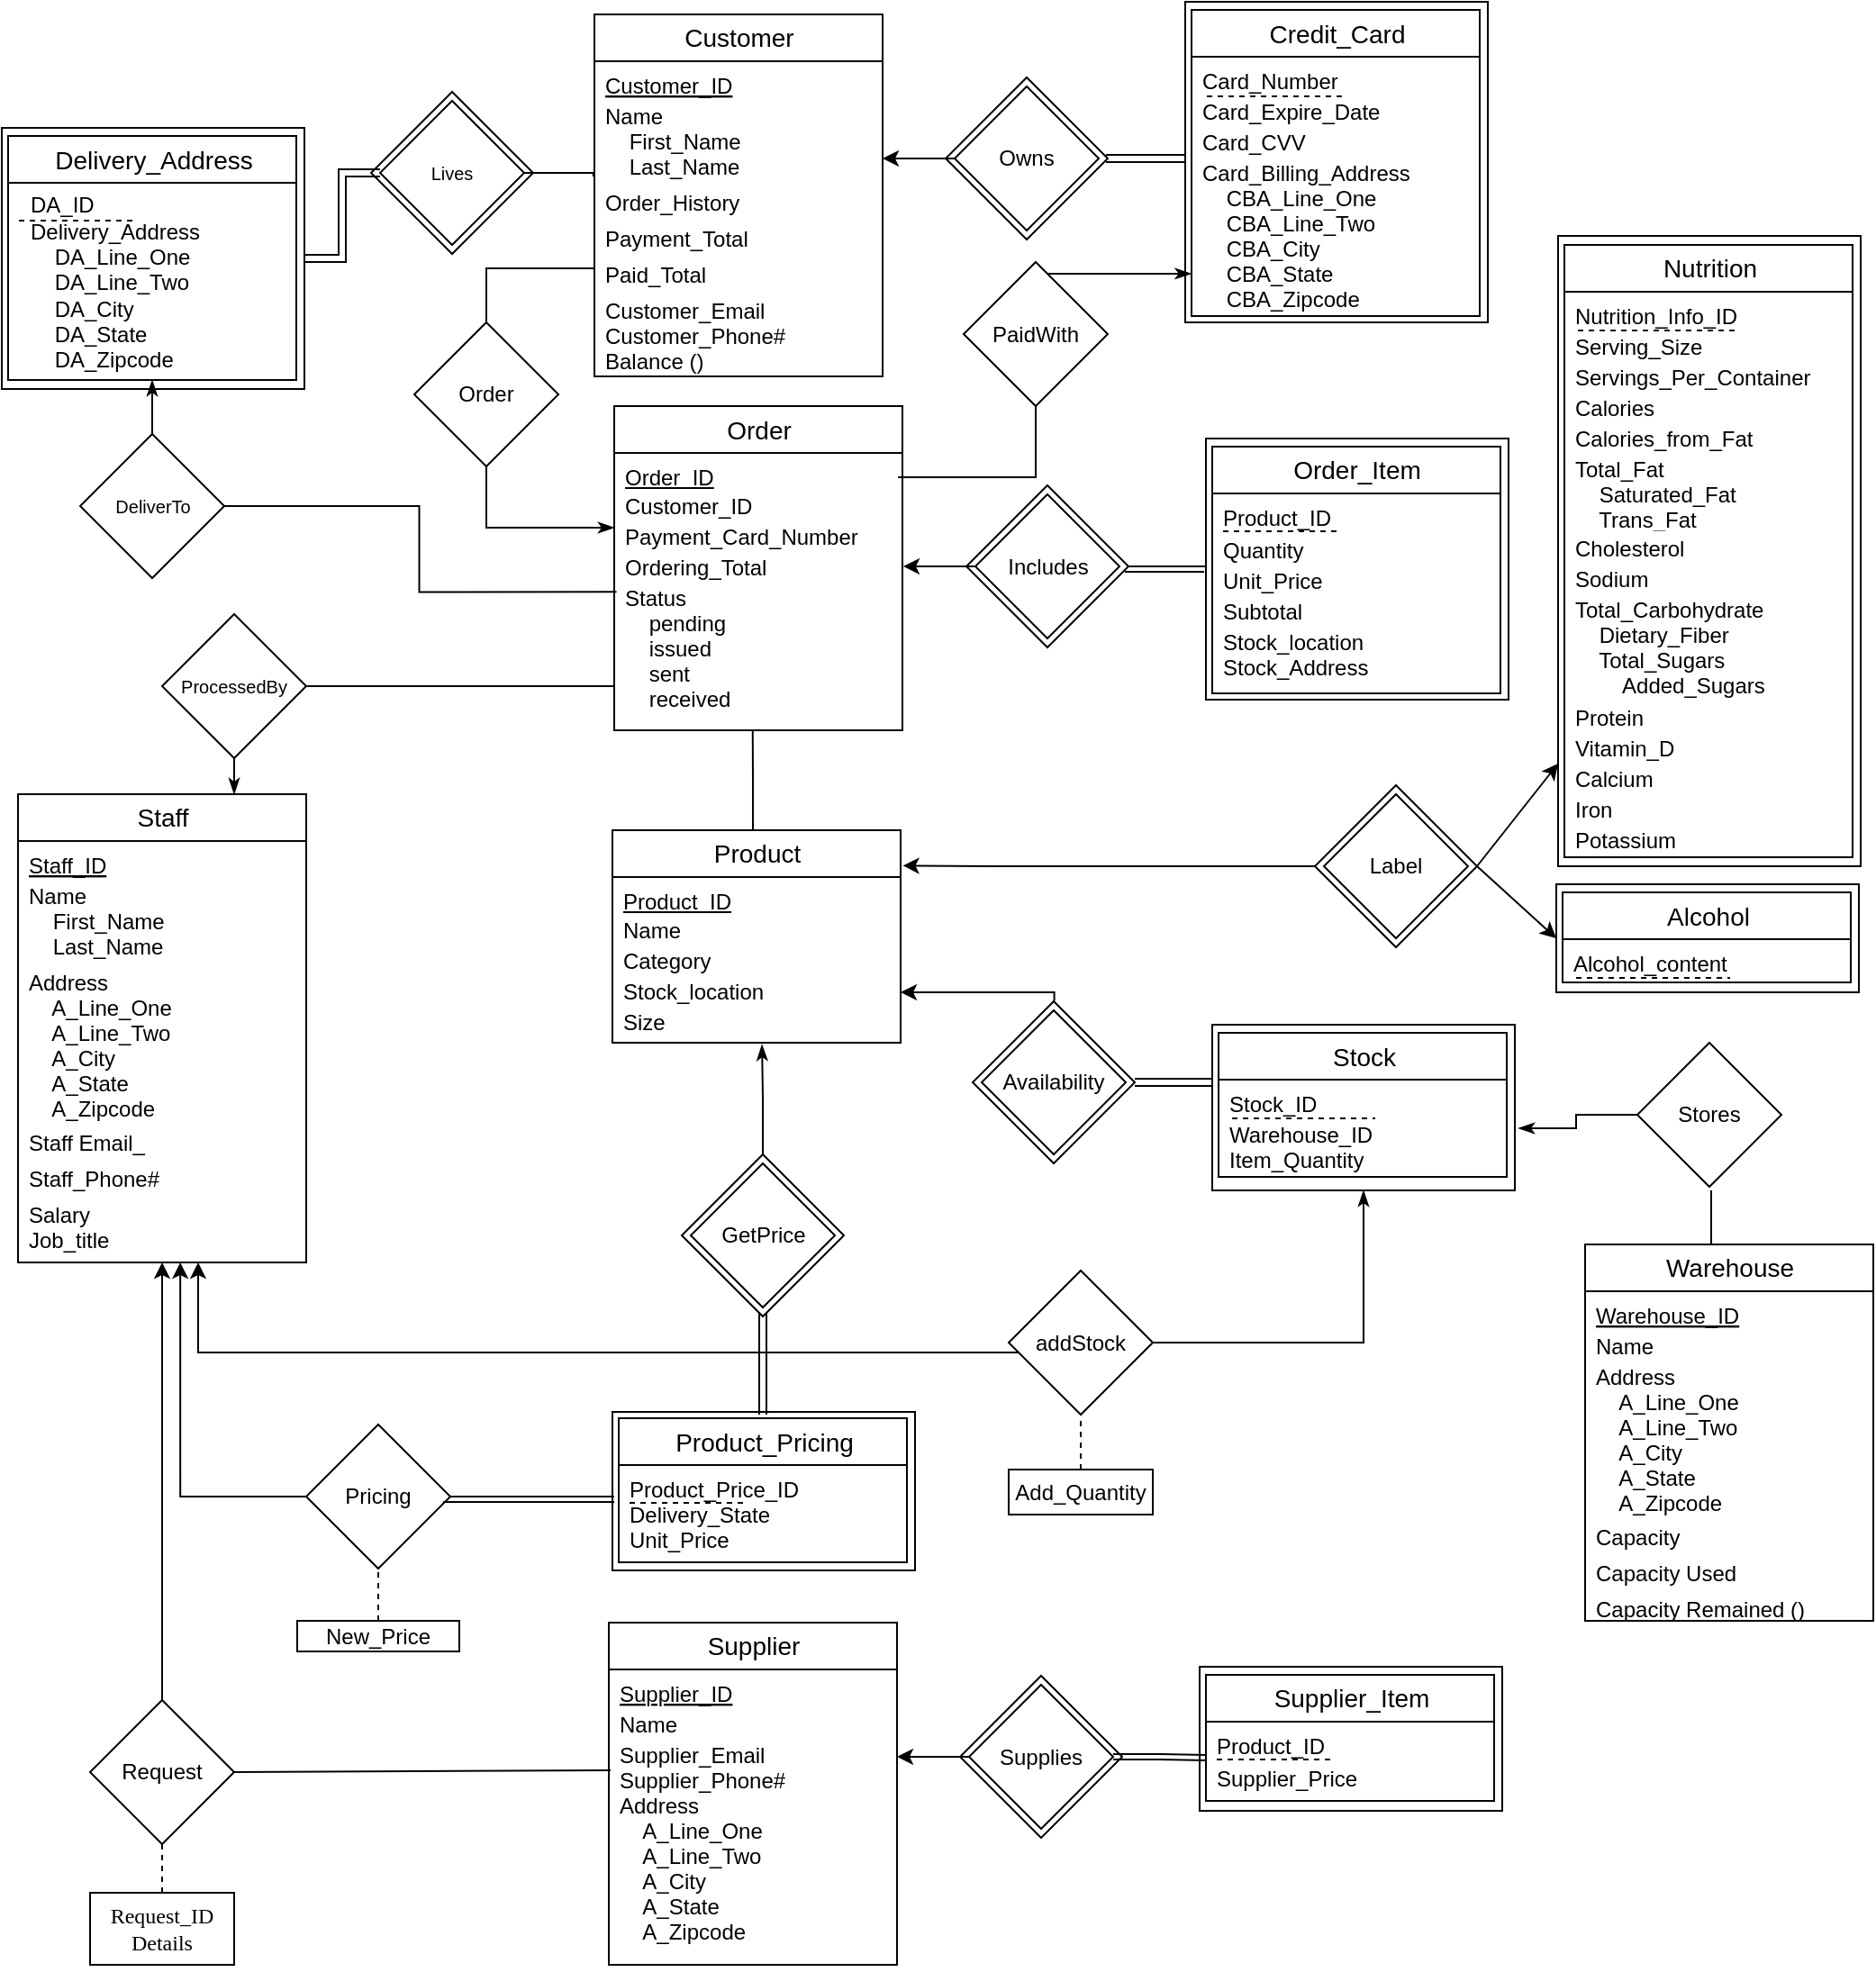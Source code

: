 <mxfile version="13.0.3" type="device"><diagram id="dsKVr5tf_cZGVUpMoiFe" name="Page-1"><mxGraphModel dx="805" dy="488" grid="1" gridSize="10" guides="1" tooltips="1" connect="1" arrows="1" fold="1" page="1" pageScale="1" pageWidth="827" pageHeight="1169" math="0" shadow="0"><root><mxCell id="8yMp3e6kBateNFP0PvqR-0"/><mxCell id="8yMp3e6kBateNFP0PvqR-1" parent="8yMp3e6kBateNFP0PvqR-0"/><mxCell id="jI37pvxPPCBf6wWJPP41-31" value="" style="rhombus;whiteSpace=wrap;html=1;" vertex="1" parent="8yMp3e6kBateNFP0PvqR-1"><mxGeometry x="236" y="60" width="90" height="90" as="geometry"/></mxCell><mxCell id="jaxtRB-_NZrLmcpz9Zk0-24" value="" style="whiteSpace=wrap;html=1;rounded=0;shadow=0;comic=0;strokeWidth=1;fontFamily=Verdana;align=left;" parent="8yMp3e6kBateNFP0PvqR-1" vertex="1"><mxGeometry x="894" y="500" width="168" height="60" as="geometry"/></mxCell><mxCell id="jaxtRB-_NZrLmcpz9Zk0-13" value="" style="whiteSpace=wrap;html=1;rounded=0;shadow=0;comic=0;strokeWidth=1;fontFamily=Verdana;align=left;" parent="8yMp3e6kBateNFP0PvqR-1" vertex="1"><mxGeometry x="895" y="140" width="168" height="350" as="geometry"/></mxCell><mxCell id="WRQ4lNMP2vpnJhaoZGz1-46" value="" style="rhombus;whiteSpace=wrap;html=1;" parent="8yMp3e6kBateNFP0PvqR-1" vertex="1"><mxGeometry x="566.5" y="278.5" width="90" height="90" as="geometry"/></mxCell><mxCell id="WRQ4lNMP2vpnJhaoZGz1-16" value="" style="whiteSpace=wrap;html=1;rounded=0;shadow=0;comic=0;strokeWidth=1;fontFamily=Verdana;align=left;" parent="8yMp3e6kBateNFP0PvqR-1" vertex="1"><mxGeometry x="688" y="10" width="168" height="178" as="geometry"/></mxCell><mxCell id="J3QDzepKnIw4Qtp_B2LZ-5" value="" style="rhombus;whiteSpace=wrap;html=1;" parent="8yMp3e6kBateNFP0PvqR-1" vertex="1"><mxGeometry x="555" y="52" width="90" height="90" as="geometry"/></mxCell><mxCell id="J3QDzepKnIw4Qtp_B2LZ-2" value="" style="edgeStyle=orthogonalEdgeStyle;rounded=0;orthogonalLoop=1;jettySize=auto;html=1;endArrow=none;endFill=0;entryX=1;entryY=0.5;entryDx=0;entryDy=0;shape=link;" parent="8yMp3e6kBateNFP0PvqR-1" edge="1"><mxGeometry relative="1" as="geometry"><mxPoint x="688" y="97" as="sourcePoint"/><mxPoint x="644" y="97" as="targetPoint"/></mxGeometry></mxCell><mxCell id="J3QDzepKnIw4Qtp_B2LZ-4" value="" style="edgeStyle=orthogonalEdgeStyle;rounded=0;orthogonalLoop=1;jettySize=auto;html=1;endArrow=classic;endFill=1;" parent="8yMp3e6kBateNFP0PvqR-1" source="J3QDzepKnIw4Qtp_B2LZ-3" edge="1"><mxGeometry relative="1" as="geometry"><mxPoint x="520" y="97" as="targetPoint"/><Array as="points"><mxPoint x="530" y="97"/><mxPoint x="530" y="97"/></Array></mxGeometry></mxCell><mxCell id="J3QDzepKnIw4Qtp_B2LZ-3" value="Owns" style="rhombus;whiteSpace=wrap;html=1;" parent="8yMp3e6kBateNFP0PvqR-1" vertex="1"><mxGeometry x="560" y="57" width="80" height="80" as="geometry"/></mxCell><mxCell id="WRQ4lNMP2vpnJhaoZGz1-18" value="Order" style="swimlane;fontStyle=0;childLayout=stackLayout;horizontal=1;startSize=26;horizontalStack=0;resizeParent=1;resizeParentMax=0;resizeLast=0;collapsible=1;marginBottom=0;align=center;fontSize=14;rounded=0;shadow=0;comic=0;strokeWidth=1;html=1;" parent="8yMp3e6kBateNFP0PvqR-1" vertex="1"><mxGeometry x="371" y="234.5" width="160" height="180" as="geometry"><mxRectangle x="380" y="20" width="110" height="26" as="alternateBounds"/></mxGeometry></mxCell><mxCell id="WRQ4lNMP2vpnJhaoZGz1-19" value="Order_ID" style="text;strokeColor=none;fillColor=none;spacingLeft=4;spacingRight=4;overflow=hidden;rotatable=0;points=[[0,0.5],[1,0.5]];portConstraint=eastwest;fontSize=12;fontStyle=4" parent="WRQ4lNMP2vpnJhaoZGz1-18" vertex="1"><mxGeometry y="26" width="160" height="16" as="geometry"/></mxCell><mxCell id="WRQ4lNMP2vpnJhaoZGz1-21" value="Customer_ID" style="text;strokeColor=none;fillColor=none;spacingLeft=4;spacingRight=4;overflow=hidden;rotatable=0;points=[[0,0.5],[1,0.5]];portConstraint=eastwest;fontSize=12;" parent="WRQ4lNMP2vpnJhaoZGz1-18" vertex="1"><mxGeometry y="42" width="160" height="17" as="geometry"/></mxCell><mxCell id="WRQ4lNMP2vpnJhaoZGz1-22" value="Payment_Card_Number" style="text;strokeColor=none;fillColor=none;spacingLeft=4;spacingRight=4;overflow=hidden;rotatable=0;points=[[0,0.5],[1,0.5]];portConstraint=eastwest;fontSize=12;" parent="WRQ4lNMP2vpnJhaoZGz1-18" vertex="1"><mxGeometry y="59" width="160" height="17" as="geometry"/></mxCell><mxCell id="WRQ4lNMP2vpnJhaoZGz1-23" value="Ordering_Total" style="text;strokeColor=none;fillColor=none;spacingLeft=4;spacingRight=4;overflow=hidden;rotatable=0;points=[[0,0.5],[1,0.5]];portConstraint=eastwest;fontSize=12;" parent="WRQ4lNMP2vpnJhaoZGz1-18" vertex="1"><mxGeometry y="76" width="160" height="17" as="geometry"/></mxCell><mxCell id="WRQ4lNMP2vpnJhaoZGz1-35" value="Status&#10;    pending&#10;    issued&#10;    sent&#10;    received" style="text;strokeColor=none;fillColor=none;spacingLeft=4;spacingRight=4;overflow=hidden;rotatable=0;points=[[0,0.5],[1,0.5]];portConstraint=eastwest;fontSize=12;" parent="WRQ4lNMP2vpnJhaoZGz1-18" vertex="1"><mxGeometry y="93" width="160" height="87" as="geometry"/></mxCell><mxCell id="WRQ4lNMP2vpnJhaoZGz1-36" value="" style="whiteSpace=wrap;html=1;rounded=0;shadow=0;comic=0;strokeWidth=1;fontFamily=Verdana;align=left;" parent="8yMp3e6kBateNFP0PvqR-1" vertex="1"><mxGeometry x="699.5" y="252.5" width="168" height="145" as="geometry"/></mxCell><mxCell id="WRQ4lNMP2vpnJhaoZGz1-37" value="" style="edgeStyle=orthogonalEdgeStyle;rounded=0;orthogonalLoop=1;jettySize=auto;html=1;endArrow=none;endFill=0;entryX=1;entryY=0.5;entryDx=0;entryDy=0;" parent="8yMp3e6kBateNFP0PvqR-1" edge="1"><mxGeometry relative="1" as="geometry"><mxPoint x="699.5" y="323.5" as="sourcePoint"/><mxPoint x="655.5" y="323.5" as="targetPoint"/></mxGeometry></mxCell><mxCell id="WRQ4lNMP2vpnJhaoZGz1-44" value="" style="edgeStyle=orthogonalEdgeStyle;rounded=0;orthogonalLoop=1;jettySize=auto;html=1;endArrow=classic;endFill=1;" parent="8yMp3e6kBateNFP0PvqR-1" source="WRQ4lNMP2vpnJhaoZGz1-45" edge="1"><mxGeometry relative="1" as="geometry"><mxPoint x="531.5" y="323.5" as="targetPoint"/><Array as="points"><mxPoint x="541.5" y="323.5"/><mxPoint x="541.5" y="323.5"/></Array></mxGeometry></mxCell><mxCell id="WRQ4lNMP2vpnJhaoZGz1-45" value="Includes" style="rhombus;whiteSpace=wrap;html=1;" parent="8yMp3e6kBateNFP0PvqR-1" vertex="1"><mxGeometry x="571.5" y="283.5" width="80" height="80" as="geometry"/></mxCell><mxCell id="WRQ4lNMP2vpnJhaoZGz1-38" value="Order_Item" style="swimlane;fontStyle=0;childLayout=stackLayout;horizontal=1;startSize=26;horizontalStack=0;resizeParent=1;resizeParentMax=0;resizeLast=0;collapsible=1;marginBottom=0;align=center;fontSize=14;rounded=0;shadow=0;comic=0;strokeWidth=1;html=1;" parent="8yMp3e6kBateNFP0PvqR-1" vertex="1"><mxGeometry x="703" y="257" width="160" height="137" as="geometry"><mxRectangle x="380" y="20" width="110" height="26" as="alternateBounds"/></mxGeometry></mxCell><mxCell id="WRQ4lNMP2vpnJhaoZGz1-39" value="Product_ID" style="text;strokeColor=none;fillColor=none;spacingLeft=4;spacingRight=4;overflow=hidden;rotatable=0;points=[[0,0.5],[1,0.5]];portConstraint=eastwest;fontSize=12;" parent="WRQ4lNMP2vpnJhaoZGz1-38" vertex="1"><mxGeometry y="26" width="160" height="18" as="geometry"/></mxCell><mxCell id="WRQ4lNMP2vpnJhaoZGz1-40" value="" style="endArrow=none;dashed=1;html=1;" parent="WRQ4lNMP2vpnJhaoZGz1-38" edge="1"><mxGeometry width="50" height="50" relative="1" as="geometry"><mxPoint x="6" y="47" as="sourcePoint"/><mxPoint x="71" y="47" as="targetPoint"/></mxGeometry></mxCell><mxCell id="WRQ4lNMP2vpnJhaoZGz1-41" value="Quantity" style="text;strokeColor=none;fillColor=none;spacingLeft=4;spacingRight=4;overflow=hidden;rotatable=0;points=[[0,0.5],[1,0.5]];portConstraint=eastwest;fontSize=12;" parent="WRQ4lNMP2vpnJhaoZGz1-38" vertex="1"><mxGeometry y="44" width="160" height="17" as="geometry"/></mxCell><mxCell id="WRQ4lNMP2vpnJhaoZGz1-42" value="Unit_Price" style="text;strokeColor=none;fillColor=none;spacingLeft=4;spacingRight=4;overflow=hidden;rotatable=0;points=[[0,0.5],[1,0.5]];portConstraint=eastwest;fontSize=12;" parent="WRQ4lNMP2vpnJhaoZGz1-38" vertex="1"><mxGeometry y="61" width="160" height="17" as="geometry"/></mxCell><mxCell id="WRQ4lNMP2vpnJhaoZGz1-47" value="Subtotal" style="text;strokeColor=none;fillColor=none;spacingLeft=4;spacingRight=4;overflow=hidden;rotatable=0;points=[[0,0.5],[1,0.5]];portConstraint=eastwest;fontSize=12;" parent="WRQ4lNMP2vpnJhaoZGz1-38" vertex="1"><mxGeometry y="78" width="160" height="17" as="geometry"/></mxCell><mxCell id="WRQ4lNMP2vpnJhaoZGz1-43" value="Stock_location&#10;Stock_Address" style="text;strokeColor=none;fillColor=none;spacingLeft=4;spacingRight=4;overflow=hidden;rotatable=0;points=[[0,0.5],[1,0.5]];portConstraint=eastwest;fontSize=12;" parent="WRQ4lNMP2vpnJhaoZGz1-38" vertex="1"><mxGeometry y="95" width="160" height="42" as="geometry"/></mxCell><mxCell id="WRQ4lNMP2vpnJhaoZGz1-49" value="Product" style="swimlane;fontStyle=0;childLayout=stackLayout;horizontal=1;startSize=26;horizontalStack=0;resizeParent=1;resizeParentMax=0;resizeLast=0;collapsible=1;marginBottom=0;align=center;fontSize=14;rounded=0;shadow=0;comic=0;strokeWidth=1;html=1;" parent="8yMp3e6kBateNFP0PvqR-1" vertex="1"><mxGeometry x="370" y="470" width="160" height="118" as="geometry"><mxRectangle x="380" y="20" width="110" height="26" as="alternateBounds"/></mxGeometry></mxCell><mxCell id="WRQ4lNMP2vpnJhaoZGz1-50" value="Product_ID" style="text;strokeColor=none;fillColor=none;spacingLeft=4;spacingRight=4;overflow=hidden;rotatable=0;points=[[0,0.5],[1,0.5]];portConstraint=eastwest;fontSize=12;fontStyle=4" parent="WRQ4lNMP2vpnJhaoZGz1-49" vertex="1"><mxGeometry y="26" width="160" height="16" as="geometry"/></mxCell><mxCell id="WRQ4lNMP2vpnJhaoZGz1-51" value="Name" style="text;strokeColor=none;fillColor=none;spacingLeft=4;spacingRight=4;overflow=hidden;rotatable=0;points=[[0,0.5],[1,0.5]];portConstraint=eastwest;fontSize=12;" parent="WRQ4lNMP2vpnJhaoZGz1-49" vertex="1"><mxGeometry y="42" width="160" height="17" as="geometry"/></mxCell><mxCell id="WRQ4lNMP2vpnJhaoZGz1-52" value="Category" style="text;strokeColor=none;fillColor=none;spacingLeft=4;spacingRight=4;overflow=hidden;rotatable=0;points=[[0,0.5],[1,0.5]];portConstraint=eastwest;fontSize=12;" parent="WRQ4lNMP2vpnJhaoZGz1-49" vertex="1"><mxGeometry y="59" width="160" height="17" as="geometry"/></mxCell><mxCell id="WRQ4lNMP2vpnJhaoZGz1-53" value="Stock_location" style="text;strokeColor=none;fillColor=none;spacingLeft=4;spacingRight=4;overflow=hidden;rotatable=0;points=[[0,0.5],[1,0.5]];portConstraint=eastwest;fontSize=12;" parent="WRQ4lNMP2vpnJhaoZGz1-49" vertex="1"><mxGeometry y="76" width="160" height="17" as="geometry"/></mxCell><mxCell id="WRQ4lNMP2vpnJhaoZGz1-67" value="Size" style="text;strokeColor=none;fillColor=none;spacingLeft=4;spacingRight=4;overflow=hidden;rotatable=0;points=[[0,0.5],[1,0.5]];portConstraint=eastwest;fontSize=12;" parent="WRQ4lNMP2vpnJhaoZGz1-49" vertex="1"><mxGeometry y="93" width="160" height="25" as="geometry"/></mxCell><mxCell id="Sxl-88vAfYyirIWx0f7X-21" style="edgeStyle=orthogonalEdgeStyle;rounded=0;orthogonalLoop=1;jettySize=auto;html=1;exitX=1;exitY=0.5;exitDx=0;exitDy=0;entryX=-0.016;entryY=0.088;entryDx=0;entryDy=0;entryPerimeter=0;endArrow=none;endFill=0;shape=link;" parent="8yMp3e6kBateNFP0PvqR-1" source="WRQ4lNMP2vpnJhaoZGz1-55" target="WRQ4lNMP2vpnJhaoZGz1-61" edge="1"><mxGeometry relative="1" as="geometry"/></mxCell><mxCell id="WRQ4lNMP2vpnJhaoZGz1-55" value="" style="rhombus;whiteSpace=wrap;html=1;" parent="8yMp3e6kBateNFP0PvqR-1" vertex="1"><mxGeometry x="570" y="565" width="90" height="90" as="geometry"/></mxCell><mxCell id="WRQ4lNMP2vpnJhaoZGz1-56" value="" style="whiteSpace=wrap;html=1;rounded=0;shadow=0;comic=0;strokeWidth=1;fontFamily=Verdana;align=left;" parent="8yMp3e6kBateNFP0PvqR-1" vertex="1"><mxGeometry x="703" y="578" width="168" height="92" as="geometry"/></mxCell><mxCell id="WRQ4lNMP2vpnJhaoZGz1-58" value="" style="edgeStyle=orthogonalEdgeStyle;rounded=0;orthogonalLoop=1;jettySize=auto;html=1;endArrow=classic;endFill=1;exitX=0.504;exitY=-0.065;exitDx=0;exitDy=0;exitPerimeter=0;" parent="8yMp3e6kBateNFP0PvqR-1" source="WRQ4lNMP2vpnJhaoZGz1-59" edge="1"><mxGeometry relative="1" as="geometry"><mxPoint x="530" y="560" as="targetPoint"/><Array as="points"><mxPoint x="615" y="560"/></Array><mxPoint x="615" y="560" as="sourcePoint"/></mxGeometry></mxCell><mxCell id="WRQ4lNMP2vpnJhaoZGz1-59" value="Availability" style="rhombus;whiteSpace=wrap;html=1;" parent="8yMp3e6kBateNFP0PvqR-1" vertex="1"><mxGeometry x="575" y="570" width="80" height="80" as="geometry"/></mxCell><mxCell id="SBInSRfp2buzQ4nA8DWr-10" style="edgeStyle=orthogonalEdgeStyle;rounded=0;orthogonalLoop=1;jettySize=auto;html=1;exitX=0;exitY=0.5;exitDx=0;exitDy=0;entryX=1.012;entryY=0.625;entryDx=0;entryDy=0;entryPerimeter=0;endArrow=classicThin;endFill=1;" parent="8yMp3e6kBateNFP0PvqR-1" source="WRQ4lNMP2vpnJhaoZGz1-78" target="WRQ4lNMP2vpnJhaoZGz1-56" edge="1"><mxGeometry relative="1" as="geometry"/></mxCell><mxCell id="WRQ4lNMP2vpnJhaoZGz1-78" value="Stores" style="rhombus;whiteSpace=wrap;html=1;" parent="8yMp3e6kBateNFP0PvqR-1" vertex="1"><mxGeometry x="939" y="588" width="80" height="80" as="geometry"/></mxCell><mxCell id="jaxtRB-_NZrLmcpz9Zk0-25" value="Alcohol" style="swimlane;fontStyle=0;childLayout=stackLayout;horizontal=1;startSize=26;horizontalStack=0;resizeParent=1;resizeParentMax=0;resizeLast=0;collapsible=1;marginBottom=0;align=center;fontSize=14;rounded=0;shadow=0;comic=0;strokeWidth=1;html=1;" parent="8yMp3e6kBateNFP0PvqR-1" vertex="1"><mxGeometry x="897.5" y="504.5" width="160" height="50" as="geometry"><mxRectangle x="380" y="20" width="110" height="26" as="alternateBounds"/></mxGeometry></mxCell><mxCell id="jaxtRB-_NZrLmcpz9Zk0-26" value="Alcohol_content" style="text;strokeColor=none;fillColor=none;spacingLeft=4;spacingRight=4;overflow=hidden;rotatable=0;points=[[0,0.5],[1,0.5]];portConstraint=eastwest;fontSize=12;" parent="jaxtRB-_NZrLmcpz9Zk0-25" vertex="1"><mxGeometry y="26" width="160" height="24" as="geometry"/></mxCell><mxCell id="jaxtRB-_NZrLmcpz9Zk0-27" value="" style="endArrow=none;dashed=1;html=1;" parent="jaxtRB-_NZrLmcpz9Zk0-25" edge="1"><mxGeometry width="50" height="50" relative="1" as="geometry"><mxPoint x="7.5" y="47.5" as="sourcePoint"/><mxPoint x="93" y="47.5" as="targetPoint"/></mxGeometry></mxCell><mxCell id="WRQ4lNMP2vpnJhaoZGz1-0" value="Credit_Card" style="swimlane;fontStyle=0;childLayout=stackLayout;horizontal=1;startSize=26;horizontalStack=0;resizeParent=1;resizeParentMax=0;resizeLast=0;collapsible=1;marginBottom=0;align=center;fontSize=14;rounded=0;shadow=0;comic=0;strokeWidth=1;html=1;" parent="8yMp3e6kBateNFP0PvqR-1" vertex="1"><mxGeometry x="691.5" y="14.5" width="160" height="170" as="geometry"><mxRectangle x="380" y="20" width="110" height="26" as="alternateBounds"/></mxGeometry></mxCell><mxCell id="WRQ4lNMP2vpnJhaoZGz1-1" value="Card_Number" style="text;strokeColor=none;fillColor=none;spacingLeft=4;spacingRight=4;overflow=hidden;rotatable=0;points=[[0,0.5],[1,0.5]];portConstraint=eastwest;fontSize=12;" parent="WRQ4lNMP2vpnJhaoZGz1-0" vertex="1"><mxGeometry y="26" width="160" height="17" as="geometry"/></mxCell><mxCell id="J3QDzepKnIw4Qtp_B2LZ-0" value="" style="endArrow=none;dashed=1;html=1;" parent="WRQ4lNMP2vpnJhaoZGz1-0" edge="1"><mxGeometry width="50" height="50" relative="1" as="geometry"><mxPoint x="8.5" y="48" as="sourcePoint"/><mxPoint x="83.5" y="48" as="targetPoint"/></mxGeometry></mxCell><mxCell id="WRQ4lNMP2vpnJhaoZGz1-2" value="Card_Expire_Date" style="text;strokeColor=none;fillColor=none;spacingLeft=4;spacingRight=4;overflow=hidden;rotatable=0;points=[[0,0.5],[1,0.5]];portConstraint=eastwest;fontSize=12;" parent="WRQ4lNMP2vpnJhaoZGz1-0" vertex="1"><mxGeometry y="43" width="160" height="17" as="geometry"/></mxCell><mxCell id="WRQ4lNMP2vpnJhaoZGz1-15" value="Card_CVV" style="text;strokeColor=none;fillColor=none;spacingLeft=4;spacingRight=4;overflow=hidden;rotatable=0;points=[[0,0.5],[1,0.5]];portConstraint=eastwest;fontSize=12;" parent="WRQ4lNMP2vpnJhaoZGz1-0" vertex="1"><mxGeometry y="60" width="160" height="17" as="geometry"/></mxCell><mxCell id="WRQ4lNMP2vpnJhaoZGz1-3" value="Card_Billing_Address&#10;    CBA_Line_One&#10;    CBA_Line_Two&#10;    CBA_City&#10;    CBA_State&#10;    CBA_Zipcode" style="text;strokeColor=none;fillColor=none;spacingLeft=4;spacingRight=4;overflow=hidden;rotatable=0;points=[[0,0.5],[1,0.5]];portConstraint=eastwest;fontSize=12;" parent="WRQ4lNMP2vpnJhaoZGz1-0" vertex="1"><mxGeometry y="77" width="160" height="93" as="geometry"/></mxCell><mxCell id="J3QDzepKnIw4Qtp_B2LZ-12" value="Customer" style="swimlane;fontStyle=0;childLayout=stackLayout;horizontal=1;startSize=26;horizontalStack=0;resizeParent=1;resizeParentMax=0;resizeLast=0;collapsible=1;marginBottom=0;align=center;fontSize=14;rounded=0;shadow=0;comic=0;strokeWidth=1;html=1;" parent="8yMp3e6kBateNFP0PvqR-1" vertex="1"><mxGeometry x="360" y="17" width="160" height="201" as="geometry"/></mxCell><mxCell id="J3QDzepKnIw4Qtp_B2LZ-13" value="Customer_ID" style="text;strokeColor=none;fillColor=none;spacingLeft=4;spacingRight=4;overflow=hidden;rotatable=0;points=[[0,0.5],[1,0.5]];portConstraint=eastwest;fontSize=12;fontStyle=4" parent="J3QDzepKnIw4Qtp_B2LZ-12" vertex="1"><mxGeometry y="26" width="160" height="17" as="geometry"/></mxCell><mxCell id="J3QDzepKnIw4Qtp_B2LZ-14" value="Name&#10;    First_Name&#10;    Last_Name&#10;" style="text;strokeColor=none;fillColor=none;spacingLeft=4;spacingRight=4;overflow=hidden;rotatable=0;points=[[0,0.5],[1,0.5]];portConstraint=eastwest;fontSize=12;" parent="J3QDzepKnIw4Qtp_B2LZ-12" vertex="1"><mxGeometry y="43" width="160" height="48" as="geometry"/></mxCell><mxCell id="WRQ4lNMP2vpnJhaoZGz1-24" value="Order_History" style="text;strokeColor=none;fillColor=none;spacingLeft=4;spacingRight=4;overflow=hidden;rotatable=0;points=[[0,0.5],[1,0.5]];portConstraint=eastwest;fontSize=12;" parent="J3QDzepKnIw4Qtp_B2LZ-12" vertex="1"><mxGeometry y="91" width="160" height="20" as="geometry"/></mxCell><mxCell id="WRQ4lNMP2vpnJhaoZGz1-31" value="Payment_Total" style="text;strokeColor=none;fillColor=none;spacingLeft=4;spacingRight=4;overflow=hidden;rotatable=0;points=[[0,0.5],[1,0.5]];portConstraint=eastwest;fontSize=12;" parent="J3QDzepKnIw4Qtp_B2LZ-12" vertex="1"><mxGeometry y="111" width="160" height="20" as="geometry"/></mxCell><mxCell id="WRQ4lNMP2vpnJhaoZGz1-32" value="Paid_Total" style="text;strokeColor=none;fillColor=none;spacingLeft=4;spacingRight=4;overflow=hidden;rotatable=0;points=[[0,0.5],[1,0.5]];portConstraint=eastwest;fontSize=12;" parent="J3QDzepKnIw4Qtp_B2LZ-12" vertex="1"><mxGeometry y="131" width="160" height="20" as="geometry"/></mxCell><mxCell id="WRQ4lNMP2vpnJhaoZGz1-33" value="Customer_Email&#10;Customer_Phone#&#10;Balance ()" style="text;strokeColor=none;fillColor=none;spacingLeft=4;spacingRight=4;overflow=hidden;rotatable=0;points=[[0,0.5],[1,0.5]];portConstraint=eastwest;fontSize=12;" parent="J3QDzepKnIw4Qtp_B2LZ-12" vertex="1"><mxGeometry y="151" width="160" height="50" as="geometry"/></mxCell><mxCell id="WRQ4lNMP2vpnJhaoZGz1-86" value="" style="rhombus;whiteSpace=wrap;html=1;" parent="8yMp3e6kBateNFP0PvqR-1" vertex="1"><mxGeometry x="563" y="939.5" width="90" height="90" as="geometry"/></mxCell><mxCell id="WRQ4lNMP2vpnJhaoZGz1-87" value="" style="whiteSpace=wrap;html=1;rounded=0;shadow=0;comic=0;strokeWidth=1;fontFamily=Verdana;align=left;" parent="8yMp3e6kBateNFP0PvqR-1" vertex="1"><mxGeometry x="696" y="934.5" width="168" height="80" as="geometry"/></mxCell><mxCell id="WRQ4lNMP2vpnJhaoZGz1-89" value="" style="edgeStyle=orthogonalEdgeStyle;rounded=0;orthogonalLoop=1;jettySize=auto;html=1;endArrow=classic;endFill=1;" parent="8yMp3e6kBateNFP0PvqR-1" source="WRQ4lNMP2vpnJhaoZGz1-90" edge="1"><mxGeometry relative="1" as="geometry"><mxPoint x="528" y="984.5" as="targetPoint"/><Array as="points"><mxPoint x="538" y="984.5"/><mxPoint x="538" y="984.5"/></Array></mxGeometry></mxCell><mxCell id="Sxl-88vAfYyirIWx0f7X-22" style="edgeStyle=orthogonalEdgeStyle;shape=link;rounded=0;orthogonalLoop=1;jettySize=auto;html=1;exitX=1;exitY=0.5;exitDx=0;exitDy=0;entryX=0.003;entryY=0.077;entryDx=0;entryDy=0;entryPerimeter=0;endArrow=none;endFill=0;width=-3;" parent="8yMp3e6kBateNFP0PvqR-1" source="WRQ4lNMP2vpnJhaoZGz1-90" target="WRQ4lNMP2vpnJhaoZGz1-95" edge="1"><mxGeometry relative="1" as="geometry"/></mxCell><mxCell id="WRQ4lNMP2vpnJhaoZGz1-90" value="Supplies" style="rhombus;whiteSpace=wrap;html=1;" parent="8yMp3e6kBateNFP0PvqR-1" vertex="1"><mxGeometry x="568" y="944.5" width="80" height="80" as="geometry"/></mxCell><mxCell id="WRQ4lNMP2vpnJhaoZGz1-91" value="Supplier_Item" style="swimlane;fontStyle=0;childLayout=stackLayout;horizontal=1;startSize=26;horizontalStack=0;resizeParent=1;resizeParentMax=0;resizeLast=0;collapsible=1;marginBottom=0;align=center;fontSize=14;rounded=0;shadow=0;comic=0;strokeWidth=1;html=1;" parent="8yMp3e6kBateNFP0PvqR-1" vertex="1"><mxGeometry x="699.5" y="939" width="160" height="70" as="geometry"><mxRectangle x="380" y="20" width="110" height="26" as="alternateBounds"/></mxGeometry></mxCell><mxCell id="WRQ4lNMP2vpnJhaoZGz1-92" value="Product_ID" style="text;strokeColor=none;fillColor=none;spacingLeft=4;spacingRight=4;overflow=hidden;rotatable=0;points=[[0,0.5],[1,0.5]];portConstraint=eastwest;fontSize=12;" parent="WRQ4lNMP2vpnJhaoZGz1-91" vertex="1"><mxGeometry y="26" width="160" height="18" as="geometry"/></mxCell><mxCell id="WRQ4lNMP2vpnJhaoZGz1-93" value="" style="endArrow=none;dashed=1;html=1;" parent="WRQ4lNMP2vpnJhaoZGz1-91" edge="1"><mxGeometry width="50" height="50" relative="1" as="geometry"><mxPoint x="6" y="47" as="sourcePoint"/><mxPoint x="71" y="47" as="targetPoint"/></mxGeometry></mxCell><mxCell id="WRQ4lNMP2vpnJhaoZGz1-95" value="Supplier_Price" style="text;strokeColor=none;fillColor=none;spacingLeft=4;spacingRight=4;overflow=hidden;rotatable=0;points=[[0,0.5],[1,0.5]];portConstraint=eastwest;fontSize=12;" parent="WRQ4lNMP2vpnJhaoZGz1-91" vertex="1"><mxGeometry y="44" width="160" height="26" as="geometry"/></mxCell><mxCell id="WRQ4lNMP2vpnJhaoZGz1-80" value="Supplier" style="swimlane;fontStyle=0;childLayout=stackLayout;horizontal=1;startSize=26;horizontalStack=0;resizeParent=1;resizeParentMax=0;resizeLast=0;collapsible=1;marginBottom=0;align=center;fontSize=14;rounded=0;shadow=0;comic=0;strokeWidth=1;html=1;" parent="8yMp3e6kBateNFP0PvqR-1" vertex="1"><mxGeometry x="368" y="910" width="160" height="190" as="geometry"/></mxCell><mxCell id="WRQ4lNMP2vpnJhaoZGz1-81" value="Supplier_ID" style="text;strokeColor=none;fillColor=none;spacingLeft=4;spacingRight=4;overflow=hidden;rotatable=0;points=[[0,0.5],[1,0.5]];portConstraint=eastwest;fontSize=12;fontStyle=4" parent="WRQ4lNMP2vpnJhaoZGz1-80" vertex="1"><mxGeometry y="26" width="160" height="17" as="geometry"/></mxCell><mxCell id="WRQ4lNMP2vpnJhaoZGz1-82" value="Name" style="text;strokeColor=none;fillColor=none;spacingLeft=4;spacingRight=4;overflow=hidden;rotatable=0;points=[[0,0.5],[1,0.5]];portConstraint=eastwest;fontSize=12;" parent="WRQ4lNMP2vpnJhaoZGz1-80" vertex="1"><mxGeometry y="43" width="160" height="17" as="geometry"/></mxCell><mxCell id="WRQ4lNMP2vpnJhaoZGz1-83" value="Supplier_Email&#10;Supplier_Phone#&#10;Address&#10;    A_Line_One&#10;    A_Line_Two&#10;    A_City&#10;    A_State&#10;    A_Zipcode" style="text;strokeColor=none;fillColor=none;spacingLeft=4;spacingRight=4;overflow=hidden;rotatable=0;points=[[0,0.5],[1,0.5]];portConstraint=eastwest;fontSize=12;" parent="WRQ4lNMP2vpnJhaoZGz1-80" vertex="1"><mxGeometry y="60" width="160" height="130" as="geometry"/></mxCell><mxCell id="WRQ4lNMP2vpnJhaoZGz1-113" value="Request" style="rhombus;whiteSpace=wrap;html=1;" parent="8yMp3e6kBateNFP0PvqR-1" vertex="1"><mxGeometry x="80" y="953" width="80" height="80" as="geometry"/></mxCell><mxCell id="WRQ4lNMP2vpnJhaoZGz1-114" value="" style="endArrow=none;dashed=1;html=1;fontFamily=Verdana;exitX=0.5;exitY=0;exitDx=0;exitDy=0;" parent="8yMp3e6kBateNFP0PvqR-1" source="WRQ4lNMP2vpnJhaoZGz1-115" edge="1"><mxGeometry width="50" height="50" relative="1" as="geometry"><mxPoint x="120" y="1070" as="sourcePoint"/><mxPoint x="120" y="1033" as="targetPoint"/></mxGeometry></mxCell><mxCell id="jaxtRB-_NZrLmcpz9Zk0-18" value="Nutrition" style="swimlane;fontStyle=0;childLayout=stackLayout;horizontal=1;startSize=26;horizontalStack=0;resizeParent=1;resizeParentMax=0;resizeLast=0;collapsible=1;marginBottom=0;align=center;fontSize=14;rounded=0;shadow=0;comic=0;strokeWidth=1;html=1;" parent="8yMp3e6kBateNFP0PvqR-1" vertex="1"><mxGeometry x="898.5" y="145" width="160" height="340" as="geometry"><mxRectangle x="380" y="20" width="110" height="26" as="alternateBounds"/></mxGeometry></mxCell><mxCell id="jaxtRB-_NZrLmcpz9Zk0-19" value="Nutrition_Info_ID" style="text;strokeColor=none;fillColor=none;spacingLeft=4;spacingRight=4;overflow=hidden;rotatable=0;points=[[0,0.5],[1,0.5]];portConstraint=eastwest;fontSize=12;" parent="jaxtRB-_NZrLmcpz9Zk0-18" vertex="1"><mxGeometry y="26" width="160" height="17" as="geometry"/></mxCell><mxCell id="jaxtRB-_NZrLmcpz9Zk0-20" value="" style="endArrow=none;dashed=1;html=1;" parent="jaxtRB-_NZrLmcpz9Zk0-18" edge="1"><mxGeometry width="50" height="50" relative="1" as="geometry"><mxPoint x="7.5" y="47.5" as="sourcePoint"/><mxPoint x="96" y="47.5" as="targetPoint"/></mxGeometry></mxCell><mxCell id="jaxtRB-_NZrLmcpz9Zk0-34" value="Serving_Size" style="text;strokeColor=none;fillColor=none;spacingLeft=4;spacingRight=4;overflow=hidden;rotatable=0;points=[[0,0.5],[1,0.5]];portConstraint=eastwest;fontSize=12;" parent="jaxtRB-_NZrLmcpz9Zk0-18" vertex="1"><mxGeometry y="43" width="160" height="17" as="geometry"/></mxCell><mxCell id="jaxtRB-_NZrLmcpz9Zk0-21" value="Servings_Per_Container" style="text;strokeColor=none;fillColor=none;spacingLeft=4;spacingRight=4;overflow=hidden;rotatable=0;points=[[0,0.5],[1,0.5]];portConstraint=eastwest;fontSize=12;" parent="jaxtRB-_NZrLmcpz9Zk0-18" vertex="1"><mxGeometry y="60" width="160" height="17" as="geometry"/></mxCell><mxCell id="jaxtRB-_NZrLmcpz9Zk0-35" value="Calories" style="text;strokeColor=none;fillColor=none;spacingLeft=4;spacingRight=4;overflow=hidden;rotatable=0;points=[[0,0.5],[1,0.5]];portConstraint=eastwest;fontSize=12;" parent="jaxtRB-_NZrLmcpz9Zk0-18" vertex="1"><mxGeometry y="77" width="160" height="17" as="geometry"/></mxCell><mxCell id="jaxtRB-_NZrLmcpz9Zk0-37" value="Calories_from_Fat" style="text;strokeColor=none;fillColor=none;spacingLeft=4;spacingRight=4;overflow=hidden;rotatable=0;points=[[0,0.5],[1,0.5]];portConstraint=eastwest;fontSize=12;" parent="jaxtRB-_NZrLmcpz9Zk0-18" vertex="1"><mxGeometry y="94" width="160" height="17" as="geometry"/></mxCell><mxCell id="jaxtRB-_NZrLmcpz9Zk0-38" value="Total_Fat&#10;    Saturated_Fat&#10;    Trans_Fat" style="text;strokeColor=none;fillColor=none;spacingLeft=4;spacingRight=4;overflow=hidden;rotatable=0;points=[[0,0.5],[1,0.5]];portConstraint=eastwest;fontSize=12;" parent="jaxtRB-_NZrLmcpz9Zk0-18" vertex="1"><mxGeometry y="111" width="160" height="44" as="geometry"/></mxCell><mxCell id="jaxtRB-_NZrLmcpz9Zk0-36" value="Cholesterol" style="text;strokeColor=none;fillColor=none;spacingLeft=4;spacingRight=4;overflow=hidden;rotatable=0;points=[[0,0.5],[1,0.5]];portConstraint=eastwest;fontSize=12;" parent="jaxtRB-_NZrLmcpz9Zk0-18" vertex="1"><mxGeometry y="155" width="160" height="17" as="geometry"/></mxCell><mxCell id="jaxtRB-_NZrLmcpz9Zk0-40" value="Sodium" style="text;strokeColor=none;fillColor=none;spacingLeft=4;spacingRight=4;overflow=hidden;rotatable=0;points=[[0,0.5],[1,0.5]];portConstraint=eastwest;fontSize=12;" parent="jaxtRB-_NZrLmcpz9Zk0-18" vertex="1"><mxGeometry y="172" width="160" height="17" as="geometry"/></mxCell><mxCell id="jaxtRB-_NZrLmcpz9Zk0-41" value="Total_Carbohydrate&#10;    Dietary_Fiber&#10;    Total_Sugars&#10;        Added_Sugars&#10;" style="text;strokeColor=none;fillColor=none;spacingLeft=4;spacingRight=4;overflow=hidden;rotatable=0;points=[[0,0.5],[1,0.5]];portConstraint=eastwest;fontSize=12;" parent="jaxtRB-_NZrLmcpz9Zk0-18" vertex="1"><mxGeometry y="189" width="160" height="60" as="geometry"/></mxCell><mxCell id="jaxtRB-_NZrLmcpz9Zk0-42" value="Protein" style="text;strokeColor=none;fillColor=none;spacingLeft=4;spacingRight=4;overflow=hidden;rotatable=0;points=[[0,0.5],[1,0.5]];portConstraint=eastwest;fontSize=12;" parent="jaxtRB-_NZrLmcpz9Zk0-18" vertex="1"><mxGeometry y="249" width="160" height="17" as="geometry"/></mxCell><mxCell id="jaxtRB-_NZrLmcpz9Zk0-44" value="Vitamin_D" style="text;strokeColor=none;fillColor=none;spacingLeft=4;spacingRight=4;overflow=hidden;rotatable=0;points=[[0,0.5],[1,0.5]];portConstraint=eastwest;fontSize=12;" parent="jaxtRB-_NZrLmcpz9Zk0-18" vertex="1"><mxGeometry y="266" width="160" height="17" as="geometry"/></mxCell><mxCell id="jaxtRB-_NZrLmcpz9Zk0-45" value="Calcium" style="text;strokeColor=none;fillColor=none;spacingLeft=4;spacingRight=4;overflow=hidden;rotatable=0;points=[[0,0.5],[1,0.5]];portConstraint=eastwest;fontSize=12;" parent="jaxtRB-_NZrLmcpz9Zk0-18" vertex="1"><mxGeometry y="283" width="160" height="17" as="geometry"/></mxCell><mxCell id="jaxtRB-_NZrLmcpz9Zk0-46" value="Iron" style="text;strokeColor=none;fillColor=none;spacingLeft=4;spacingRight=4;overflow=hidden;rotatable=0;points=[[0,0.5],[1,0.5]];portConstraint=eastwest;fontSize=12;" parent="jaxtRB-_NZrLmcpz9Zk0-18" vertex="1"><mxGeometry y="300" width="160" height="17" as="geometry"/></mxCell><mxCell id="jaxtRB-_NZrLmcpz9Zk0-47" value="Potassium" style="text;strokeColor=none;fillColor=none;spacingLeft=4;spacingRight=4;overflow=hidden;rotatable=0;points=[[0,0.5],[1,0.5]];portConstraint=eastwest;fontSize=12;" parent="jaxtRB-_NZrLmcpz9Zk0-18" vertex="1"><mxGeometry y="317" width="160" height="23" as="geometry"/></mxCell><mxCell id="WRQ4lNMP2vpnJhaoZGz1-115" value="Request_ID&lt;br&gt;Details" style="rounded=0;whiteSpace=wrap;html=1;shadow=0;comic=0;strokeWidth=1;fontFamily=Verdana;align=center;" parent="8yMp3e6kBateNFP0PvqR-1" vertex="1"><mxGeometry x="80" y="1060" width="80" height="40" as="geometry"/></mxCell><mxCell id="WRQ4lNMP2vpnJhaoZGz1-142" value="" style="edgeStyle=orthogonalEdgeStyle;rounded=0;orthogonalLoop=1;jettySize=auto;html=1;startArrow=none;startFill=0;endArrow=none;endFill=0;fontFamily=Verdana;" parent="8yMp3e6kBateNFP0PvqR-1" edge="1"><mxGeometry relative="1" as="geometry"><mxPoint x="448" y="470" as="sourcePoint"/><mxPoint x="447.88" y="414.5" as="targetPoint"/><Array as="points"><mxPoint x="448" y="442"/></Array></mxGeometry></mxCell><mxCell id="WRQ4lNMP2vpnJhaoZGz1-145" value="" style="edgeStyle=orthogonalEdgeStyle;rounded=0;orthogonalLoop=1;jettySize=auto;html=1;endArrow=none;endFill=0;entryX=1;entryY=0.5;entryDx=0;entryDy=0;" parent="8yMp3e6kBateNFP0PvqR-1" edge="1"><mxGeometry relative="1" as="geometry"><mxPoint x="698.5" y="326.5" as="sourcePoint"/><mxPoint x="654.5" y="326.5" as="targetPoint"/></mxGeometry></mxCell><mxCell id="jI37pvxPPCBf6wWJPP41-13" style="edgeStyle=orthogonalEdgeStyle;rounded=0;orthogonalLoop=1;jettySize=auto;html=1;exitX=0.5;exitY=1;exitDx=0;exitDy=0;entryX=0;entryY=0.5;entryDx=0;entryDy=0;endArrow=classicThin;endFill=1;" edge="1" parent="8yMp3e6kBateNFP0PvqR-1" source="WRQ4lNMP2vpnJhaoZGz1-152" target="WRQ4lNMP2vpnJhaoZGz1-22"><mxGeometry relative="1" as="geometry"/></mxCell><mxCell id="jI37pvxPPCBf6wWJPP41-14" style="edgeStyle=orthogonalEdgeStyle;rounded=0;orthogonalLoop=1;jettySize=auto;html=1;exitX=0.5;exitY=0;exitDx=0;exitDy=0;entryX=0;entryY=0.5;entryDx=0;entryDy=0;endArrow=none;endFill=0;" edge="1" parent="8yMp3e6kBateNFP0PvqR-1" source="WRQ4lNMP2vpnJhaoZGz1-152" target="WRQ4lNMP2vpnJhaoZGz1-32"><mxGeometry relative="1" as="geometry"/></mxCell><mxCell id="WRQ4lNMP2vpnJhaoZGz1-152" value="Order" style="rhombus;whiteSpace=wrap;html=1;" parent="8yMp3e6kBateNFP0PvqR-1" vertex="1"><mxGeometry x="260" y="188" width="80" height="80" as="geometry"/></mxCell><mxCell id="WRQ4lNMP2vpnJhaoZGz1-60" value="Stock" style="swimlane;fontStyle=0;childLayout=stackLayout;horizontal=1;startSize=26;horizontalStack=0;resizeParent=1;resizeParentMax=0;resizeLast=0;collapsible=1;marginBottom=0;align=center;fontSize=14;rounded=0;shadow=0;comic=0;strokeWidth=1;html=1;" parent="8yMp3e6kBateNFP0PvqR-1" vertex="1"><mxGeometry x="706.5" y="582.5" width="160" height="80" as="geometry"><mxRectangle x="380" y="20" width="110" height="26" as="alternateBounds"/></mxGeometry></mxCell><mxCell id="WRQ4lNMP2vpnJhaoZGz1-61" value="Stock_ID" style="text;strokeColor=none;fillColor=none;spacingLeft=4;spacingRight=4;overflow=hidden;rotatable=0;points=[[0,0.5],[1,0.5]];portConstraint=eastwest;fontSize=12;" parent="WRQ4lNMP2vpnJhaoZGz1-60" vertex="1"><mxGeometry y="26" width="160" height="17" as="geometry"/></mxCell><mxCell id="WRQ4lNMP2vpnJhaoZGz1-62" value="" style="endArrow=none;dashed=1;html=1;" parent="WRQ4lNMP2vpnJhaoZGz1-60" edge="1"><mxGeometry width="50" height="50" relative="1" as="geometry"><mxPoint x="7.5" y="47.5" as="sourcePoint"/><mxPoint x="87" y="47.5" as="targetPoint"/></mxGeometry></mxCell><mxCell id="WRQ4lNMP2vpnJhaoZGz1-63" value="Warehouse_ID&#10;Item_Quantity" style="text;strokeColor=none;fillColor=none;spacingLeft=4;spacingRight=4;overflow=hidden;rotatable=0;points=[[0,0.5],[1,0.5]];portConstraint=eastwest;fontSize=12;" parent="WRQ4lNMP2vpnJhaoZGz1-60" vertex="1"><mxGeometry y="43" width="160" height="37" as="geometry"/></mxCell><mxCell id="jaxtRB-_NZrLmcpz9Zk0-12" value="" style="rhombus;whiteSpace=wrap;html=1;" parent="8yMp3e6kBateNFP0PvqR-1" vertex="1"><mxGeometry x="760" y="445" width="90" height="90" as="geometry"/></mxCell><mxCell id="jaxtRB-_NZrLmcpz9Zk0-15" value="" style="edgeStyle=orthogonalEdgeStyle;rounded=0;orthogonalLoop=1;jettySize=auto;html=1;endArrow=classic;endFill=1;entryX=1.008;entryY=-0.396;entryDx=0;entryDy=0;entryPerimeter=0;exitX=0;exitY=0.5;exitDx=0;exitDy=0;" parent="8yMp3e6kBateNFP0PvqR-1" source="jaxtRB-_NZrLmcpz9Zk0-12" target="WRQ4lNMP2vpnJhaoZGz1-50" edge="1"><mxGeometry relative="1" as="geometry"><mxPoint x="710" y="410" as="targetPoint"/><Array as="points"><mxPoint x="580" y="490"/><mxPoint x="580" y="490"/></Array><mxPoint x="670" y="410" as="sourcePoint"/></mxGeometry></mxCell><mxCell id="jaxtRB-_NZrLmcpz9Zk0-16" value="Label" style="rhombus;whiteSpace=wrap;html=1;" parent="8yMp3e6kBateNFP0PvqR-1" vertex="1"><mxGeometry x="765" y="450" width="80" height="80" as="geometry"/></mxCell><mxCell id="jaxtRB-_NZrLmcpz9Zk0-32" value="" style="endArrow=none;html=1;fontFamily=Verdana;exitX=0;exitY=0.5;exitDx=0;exitDy=0;entryX=1;entryY=0.5;entryDx=0;entryDy=0;startArrow=classic;startFill=1;" parent="8yMp3e6kBateNFP0PvqR-1" source="jaxtRB-_NZrLmcpz9Zk0-24" target="jaxtRB-_NZrLmcpz9Zk0-12" edge="1"><mxGeometry width="50" height="50" relative="1" as="geometry"><mxPoint x="807" y="553" as="sourcePoint"/><mxPoint x="849" y="487" as="targetPoint"/></mxGeometry></mxCell><mxCell id="jaxtRB-_NZrLmcpz9Zk0-31" value="" style="endArrow=classic;html=1;fontFamily=Verdana;entryX=0;entryY=0.5;entryDx=0;entryDy=0;startArrow=none;startFill=0;endFill=1;" parent="8yMp3e6kBateNFP0PvqR-1" edge="1"><mxGeometry width="50" height="50" relative="1" as="geometry"><mxPoint x="850" y="490" as="sourcePoint"/><mxPoint x="895" y="433" as="targetPoint"/></mxGeometry></mxCell><mxCell id="SBInSRfp2buzQ4nA8DWr-9" style="edgeStyle=orthogonalEdgeStyle;rounded=0;orthogonalLoop=1;jettySize=auto;html=1;exitX=0.5;exitY=0;exitDx=0;exitDy=0;endArrow=none;endFill=0;" parent="8yMp3e6kBateNFP0PvqR-1" source="WRQ4lNMP2vpnJhaoZGz1-68" edge="1"><mxGeometry relative="1" as="geometry"><mxPoint x="980" y="670" as="targetPoint"/></mxGeometry></mxCell><mxCell id="WRQ4lNMP2vpnJhaoZGz1-68" value="Warehouse" style="swimlane;fontStyle=0;childLayout=stackLayout;horizontal=1;startSize=26;horizontalStack=0;resizeParent=1;resizeParentMax=0;resizeLast=0;collapsible=1;marginBottom=0;align=center;fontSize=14;rounded=0;shadow=0;comic=0;strokeWidth=1;html=1;" parent="8yMp3e6kBateNFP0PvqR-1" vertex="1"><mxGeometry x="910" y="700" width="160" height="209" as="geometry"/></mxCell><mxCell id="WRQ4lNMP2vpnJhaoZGz1-69" value="Warehouse_ID" style="text;strokeColor=none;fillColor=none;spacingLeft=4;spacingRight=4;overflow=hidden;rotatable=0;points=[[0,0.5],[1,0.5]];portConstraint=eastwest;fontSize=12;fontStyle=4" parent="WRQ4lNMP2vpnJhaoZGz1-68" vertex="1"><mxGeometry y="26" width="160" height="17" as="geometry"/></mxCell><mxCell id="WRQ4lNMP2vpnJhaoZGz1-70" value="Name" style="text;strokeColor=none;fillColor=none;spacingLeft=4;spacingRight=4;overflow=hidden;rotatable=0;points=[[0,0.5],[1,0.5]];portConstraint=eastwest;fontSize=12;" parent="WRQ4lNMP2vpnJhaoZGz1-68" vertex="1"><mxGeometry y="43" width="160" height="17" as="geometry"/></mxCell><mxCell id="WRQ4lNMP2vpnJhaoZGz1-71" value="Address&#10;    A_Line_One&#10;    A_Line_Two&#10;    A_City&#10;    A_State&#10;    A_Zipcode" style="text;strokeColor=none;fillColor=none;spacingLeft=4;spacingRight=4;overflow=hidden;rotatable=0;points=[[0,0.5],[1,0.5]];portConstraint=eastwest;fontSize=12;" parent="WRQ4lNMP2vpnJhaoZGz1-68" vertex="1"><mxGeometry y="60" width="160" height="89" as="geometry"/></mxCell><mxCell id="WRQ4lNMP2vpnJhaoZGz1-72" value="Capacity" style="text;strokeColor=none;fillColor=none;spacingLeft=4;spacingRight=4;overflow=hidden;rotatable=0;points=[[0,0.5],[1,0.5]];portConstraint=eastwest;fontSize=12;" parent="WRQ4lNMP2vpnJhaoZGz1-68" vertex="1"><mxGeometry y="149" width="160" height="20" as="geometry"/></mxCell><mxCell id="WRQ4lNMP2vpnJhaoZGz1-73" value="Capacity Used" style="text;strokeColor=none;fillColor=none;spacingLeft=4;spacingRight=4;overflow=hidden;rotatable=0;points=[[0,0.5],[1,0.5]];portConstraint=eastwest;fontSize=12;" parent="WRQ4lNMP2vpnJhaoZGz1-68" vertex="1"><mxGeometry y="169" width="160" height="20" as="geometry"/></mxCell><mxCell id="WRQ4lNMP2vpnJhaoZGz1-74" value="Capacity Remained ()" style="text;strokeColor=none;fillColor=none;spacingLeft=4;spacingRight=4;overflow=hidden;rotatable=0;points=[[0,0.5],[1,0.5]];portConstraint=eastwest;fontSize=12;" parent="WRQ4lNMP2vpnJhaoZGz1-68" vertex="1"><mxGeometry y="189" width="160" height="20" as="geometry"/></mxCell><mxCell id="9i8of32P8VTuhEcQCgDb-11" style="edgeStyle=orthogonalEdgeStyle;rounded=0;orthogonalLoop=1;jettySize=auto;html=1;exitX=0;exitY=0.5;exitDx=0;exitDy=0;entryX=0.563;entryY=1;entryDx=0;entryDy=0;entryPerimeter=0;" parent="8yMp3e6kBateNFP0PvqR-1" source="SBInSRfp2buzQ4nA8DWr-20" target="9i8of32P8VTuhEcQCgDb-7" edge="1"><mxGeometry relative="1" as="geometry"/></mxCell><mxCell id="SBInSRfp2buzQ4nA8DWr-20" value="Pricing" style="rhombus;whiteSpace=wrap;html=1;align=center;" parent="8yMp3e6kBateNFP0PvqR-1" vertex="1"><mxGeometry x="200" y="800" width="80" height="80" as="geometry"/></mxCell><mxCell id="SBInSRfp2buzQ4nA8DWr-31" value="" style="whiteSpace=wrap;html=1;rounded=0;shadow=0;comic=0;strokeWidth=1;fontFamily=Verdana;align=left;" parent="8yMp3e6kBateNFP0PvqR-1" vertex="1"><mxGeometry x="370" y="793" width="168" height="88" as="geometry"/></mxCell><mxCell id="SBInSRfp2buzQ4nA8DWr-62" style="edgeStyle=orthogonalEdgeStyle;rounded=0;orthogonalLoop=1;jettySize=auto;html=1;exitX=0.5;exitY=0;exitDx=0;exitDy=0;entryX=0.519;entryY=1.04;entryDx=0;entryDy=0;entryPerimeter=0;startArrow=none;startFill=0;endArrow=classicThin;endFill=1;" parent="8yMp3e6kBateNFP0PvqR-1" source="SBInSRfp2buzQ4nA8DWr-38" target="WRQ4lNMP2vpnJhaoZGz1-67" edge="1"><mxGeometry relative="1" as="geometry"/></mxCell><mxCell id="SBInSRfp2buzQ4nA8DWr-38" value="" style="rhombus;whiteSpace=wrap;html=1;align=left;" parent="8yMp3e6kBateNFP0PvqR-1" vertex="1"><mxGeometry x="408.5" y="650" width="90" height="90" as="geometry"/></mxCell><mxCell id="SBInSRfp2buzQ4nA8DWr-39" value="GetPrice" style="rhombus;whiteSpace=wrap;html=1;align=center;" parent="8yMp3e6kBateNFP0PvqR-1" vertex="1"><mxGeometry x="413.5" y="655" width="80" height="80" as="geometry"/></mxCell><mxCell id="SBInSRfp2buzQ4nA8DWr-32" value="Product_Pricing" style="swimlane;fontStyle=0;childLayout=stackLayout;horizontal=1;startSize=26;horizontalStack=0;resizeParent=1;resizeParentMax=0;resizeLast=0;collapsible=1;marginBottom=0;align=center;fontSize=14;rounded=0;shadow=0;comic=0;strokeWidth=1;html=1;" parent="8yMp3e6kBateNFP0PvqR-1" vertex="1"><mxGeometry x="373.5" y="796.5" width="160" height="80" as="geometry"><mxRectangle x="380" y="20" width="110" height="26" as="alternateBounds"/></mxGeometry></mxCell><mxCell id="SBInSRfp2buzQ4nA8DWr-34" value="" style="endArrow=none;dashed=1;html=1;" parent="SBInSRfp2buzQ4nA8DWr-32" edge="1"><mxGeometry width="50" height="50" relative="1" as="geometry"><mxPoint x="6" y="47" as="sourcePoint"/><mxPoint x="71" y="47" as="targetPoint"/></mxGeometry></mxCell><mxCell id="SBInSRfp2buzQ4nA8DWr-33" value="Product_Price_ID&#10;Delivery_State&#10;Unit_Price" style="text;strokeColor=none;fillColor=none;spacingLeft=4;spacingRight=4;overflow=hidden;rotatable=0;points=[[0,0.5],[1,0.5]];portConstraint=eastwest;fontSize=12;" parent="SBInSRfp2buzQ4nA8DWr-32" vertex="1"><mxGeometry y="26" width="160" height="54" as="geometry"/></mxCell><mxCell id="SBInSRfp2buzQ4nA8DWr-65" style="edgeStyle=orthogonalEdgeStyle;rounded=0;orthogonalLoop=1;jettySize=auto;html=1;entryX=0.5;entryY=1;entryDx=0;entryDy=0;startArrow=none;startFill=0;endArrow=classicThin;endFill=1;" parent="8yMp3e6kBateNFP0PvqR-1" source="SBInSRfp2buzQ4nA8DWr-64" target="WRQ4lNMP2vpnJhaoZGz1-56" edge="1"><mxGeometry relative="1" as="geometry"/></mxCell><mxCell id="9i8of32P8VTuhEcQCgDb-12" style="edgeStyle=orthogonalEdgeStyle;rounded=0;orthogonalLoop=1;jettySize=auto;html=1;entryX=0.625;entryY=1;entryDx=0;entryDy=0;entryPerimeter=0;" parent="8yMp3e6kBateNFP0PvqR-1" source="SBInSRfp2buzQ4nA8DWr-64" target="9i8of32P8VTuhEcQCgDb-7" edge="1"><mxGeometry relative="1" as="geometry"><Array as="points"><mxPoint x="140" y="760"/></Array></mxGeometry></mxCell><mxCell id="SBInSRfp2buzQ4nA8DWr-64" value="addStock" style="rhombus;whiteSpace=wrap;html=1;align=center;" parent="8yMp3e6kBateNFP0PvqR-1" vertex="1"><mxGeometry x="590" y="714.5" width="80" height="80" as="geometry"/></mxCell><mxCell id="9i8of32P8VTuhEcQCgDb-0" value="Staff" style="swimlane;fontStyle=0;childLayout=stackLayout;horizontal=1;startSize=26;horizontalStack=0;resizeParent=1;resizeParentMax=0;resizeLast=0;collapsible=1;marginBottom=0;align=center;fontSize=14;rounded=0;shadow=0;comic=0;strokeWidth=1;html=1;" parent="8yMp3e6kBateNFP0PvqR-1" vertex="1"><mxGeometry x="40" y="450" width="160" height="260" as="geometry"/></mxCell><mxCell id="9i8of32P8VTuhEcQCgDb-1" value="Staff_ID" style="text;strokeColor=none;fillColor=none;spacingLeft=4;spacingRight=4;overflow=hidden;rotatable=0;points=[[0,0.5],[1,0.5]];portConstraint=eastwest;fontSize=12;fontStyle=4" parent="9i8of32P8VTuhEcQCgDb-0" vertex="1"><mxGeometry y="26" width="160" height="17" as="geometry"/></mxCell><mxCell id="9i8of32P8VTuhEcQCgDb-2" value="Name&#10;    First_Name&#10;    Last_Name&#10;" style="text;strokeColor=none;fillColor=none;spacingLeft=4;spacingRight=4;overflow=hidden;rotatable=0;points=[[0,0.5],[1,0.5]];portConstraint=eastwest;fontSize=12;" parent="9i8of32P8VTuhEcQCgDb-0" vertex="1"><mxGeometry y="43" width="160" height="48" as="geometry"/></mxCell><mxCell id="9i8of32P8VTuhEcQCgDb-3" value="Address&#10;    A_Line_One&#10;    A_Line_Two&#10;    A_City&#10;    A_State&#10;    A_Zipcode" style="text;strokeColor=none;fillColor=none;spacingLeft=4;spacingRight=4;overflow=hidden;rotatable=0;points=[[0,0.5],[1,0.5]];portConstraint=eastwest;fontSize=12;" parent="9i8of32P8VTuhEcQCgDb-0" vertex="1"><mxGeometry y="91" width="160" height="89" as="geometry"/></mxCell><mxCell id="9i8of32P8VTuhEcQCgDb-5" value="Staff Email_" style="text;strokeColor=none;fillColor=none;spacingLeft=4;spacingRight=4;overflow=hidden;rotatable=0;points=[[0,0.5],[1,0.5]];portConstraint=eastwest;fontSize=12;" parent="9i8of32P8VTuhEcQCgDb-0" vertex="1"><mxGeometry y="180" width="160" height="20" as="geometry"/></mxCell><mxCell id="9i8of32P8VTuhEcQCgDb-6" value="Staff_Phone#" style="text;strokeColor=none;fillColor=none;spacingLeft=4;spacingRight=4;overflow=hidden;rotatable=0;points=[[0,0.5],[1,0.5]];portConstraint=eastwest;fontSize=12;" parent="9i8of32P8VTuhEcQCgDb-0" vertex="1"><mxGeometry y="200" width="160" height="20" as="geometry"/></mxCell><mxCell id="9i8of32P8VTuhEcQCgDb-7" value="Salary&#10;Job_title" style="text;strokeColor=none;fillColor=none;spacingLeft=4;spacingRight=4;overflow=hidden;rotatable=0;points=[[0,0.5],[1,0.5]];portConstraint=eastwest;fontSize=12;" parent="9i8of32P8VTuhEcQCgDb-0" vertex="1"><mxGeometry y="220" width="160" height="40" as="geometry"/></mxCell><mxCell id="9i8of32P8VTuhEcQCgDb-8" value="" style="endArrow=none;html=1;exitX=1;exitY=0.5;exitDx=0;exitDy=0;" parent="8yMp3e6kBateNFP0PvqR-1" edge="1"><mxGeometry width="50" height="50" relative="1" as="geometry"><mxPoint x="159" y="993" as="sourcePoint"/><mxPoint x="369" y="992" as="targetPoint"/></mxGeometry></mxCell><mxCell id="9i8of32P8VTuhEcQCgDb-10" value="" style="endArrow=classic;html=1;exitX=0.5;exitY=0;exitDx=0;exitDy=0;" parent="8yMp3e6kBateNFP0PvqR-1" source="WRQ4lNMP2vpnJhaoZGz1-113" target="9i8of32P8VTuhEcQCgDb-7" edge="1"><mxGeometry width="50" height="50" relative="1" as="geometry"><mxPoint x="320" y="890" as="sourcePoint"/><mxPoint x="370" y="840" as="targetPoint"/></mxGeometry></mxCell><mxCell id="9i8of32P8VTuhEcQCgDb-16" value="" style="endArrow=none;html=1;entryX=1;entryY=0.5;entryDx=0;entryDy=0;" parent="8yMp3e6kBateNFP0PvqR-1" target="SBInSRfp2buzQ4nA8DWr-20" edge="1"><mxGeometry width="50" height="50" relative="1" as="geometry"><mxPoint x="371" y="840" as="sourcePoint"/><mxPoint x="270" y="840" as="targetPoint"/></mxGeometry></mxCell><mxCell id="9i8of32P8VTuhEcQCgDb-17" value="" style="endArrow=none;html=1;" parent="8yMp3e6kBateNFP0PvqR-1" edge="1"><mxGeometry width="50" height="50" relative="1" as="geometry"><mxPoint x="371" y="843" as="sourcePoint"/><mxPoint x="276" y="843" as="targetPoint"/></mxGeometry></mxCell><mxCell id="9i8of32P8VTuhEcQCgDb-18" value="Add_Quantity" style="rounded=0;whiteSpace=wrap;html=1;" parent="8yMp3e6kBateNFP0PvqR-1" vertex="1"><mxGeometry x="590" y="825" width="80" height="25" as="geometry"/></mxCell><mxCell id="9i8of32P8VTuhEcQCgDb-19" value="" style="endArrow=none;dashed=1;html=1;exitX=0.5;exitY=0;exitDx=0;exitDy=0;entryX=0.5;entryY=1;entryDx=0;entryDy=0;" parent="8yMp3e6kBateNFP0PvqR-1" source="9i8of32P8VTuhEcQCgDb-18" target="SBInSRfp2buzQ4nA8DWr-64" edge="1"><mxGeometry width="50" height="50" relative="1" as="geometry"><mxPoint x="610" y="690" as="sourcePoint"/><mxPoint x="660" y="640" as="targetPoint"/></mxGeometry></mxCell><mxCell id="9i8of32P8VTuhEcQCgDb-20" value="New_Price" style="rounded=0;whiteSpace=wrap;html=1;" parent="8yMp3e6kBateNFP0PvqR-1" vertex="1"><mxGeometry x="195" y="909" width="90" height="17" as="geometry"/></mxCell><mxCell id="9i8of32P8VTuhEcQCgDb-22" value="" style="endArrow=none;dashed=1;html=1;exitX=0.5;exitY=0;exitDx=0;exitDy=0;entryX=0.5;entryY=1;entryDx=0;entryDy=0;" parent="8yMp3e6kBateNFP0PvqR-1" source="9i8of32P8VTuhEcQCgDb-20" target="SBInSRfp2buzQ4nA8DWr-20" edge="1"><mxGeometry width="50" height="50" relative="1" as="geometry"><mxPoint x="130" y="920" as="sourcePoint"/><mxPoint x="180" y="870" as="targetPoint"/></mxGeometry></mxCell><mxCell id="Sxl-88vAfYyirIWx0f7X-8" style="edgeStyle=orthogonalEdgeStyle;rounded=0;orthogonalLoop=1;jettySize=auto;html=1;exitX=0.5;exitY=0;exitDx=0;exitDy=0;entryX=-0.001;entryY=0.747;entryDx=0;entryDy=0;entryPerimeter=0;endArrow=classicThin;endFill=1;" parent="8yMp3e6kBateNFP0PvqR-1" target="WRQ4lNMP2vpnJhaoZGz1-3" edge="1"><mxGeometry relative="1" as="geometry"><mxPoint x="605" y="197" as="sourcePoint"/></mxGeometry></mxCell><mxCell id="jI37pvxPPCBf6wWJPP41-12" style="edgeStyle=orthogonalEdgeStyle;rounded=0;orthogonalLoop=1;jettySize=auto;html=1;exitX=0.5;exitY=1;exitDx=0;exitDy=0;entryX=0.985;entryY=-0.15;entryDx=0;entryDy=0;entryPerimeter=0;endArrow=none;endFill=0;" edge="1" parent="8yMp3e6kBateNFP0PvqR-1" source="Sxl-88vAfYyirIWx0f7X-0" target="WRQ4lNMP2vpnJhaoZGz1-21"><mxGeometry relative="1" as="geometry"/></mxCell><mxCell id="Sxl-88vAfYyirIWx0f7X-0" value="PaidWith" style="rhombus;whiteSpace=wrap;html=1;" parent="8yMp3e6kBateNFP0PvqR-1" vertex="1"><mxGeometry x="565" y="154.5" width="80" height="80" as="geometry"/></mxCell><mxCell id="Sxl-88vAfYyirIWx0f7X-14" style="edgeStyle=orthogonalEdgeStyle;rounded=0;orthogonalLoop=1;jettySize=auto;html=1;exitX=1;exitY=0.5;exitDx=0;exitDy=0;entryX=-0.002;entryY=0.718;entryDx=0;entryDy=0;entryPerimeter=0;endArrow=none;endFill=0;" parent="8yMp3e6kBateNFP0PvqR-1" source="Sxl-88vAfYyirIWx0f7X-13" target="WRQ4lNMP2vpnJhaoZGz1-35" edge="1"><mxGeometry relative="1" as="geometry"/></mxCell><mxCell id="Sxl-88vAfYyirIWx0f7X-15" style="edgeStyle=orthogonalEdgeStyle;rounded=0;orthogonalLoop=1;jettySize=auto;html=1;exitX=0.5;exitY=1;exitDx=0;exitDy=0;entryX=0.75;entryY=0;entryDx=0;entryDy=0;endArrow=classicThin;endFill=1;" parent="8yMp3e6kBateNFP0PvqR-1" source="Sxl-88vAfYyirIWx0f7X-13" target="9i8of32P8VTuhEcQCgDb-0" edge="1"><mxGeometry relative="1" as="geometry"/></mxCell><mxCell id="Sxl-88vAfYyirIWx0f7X-13" value="&lt;font style=&quot;font-size: 10px&quot;&gt;ProcessedBy&lt;/font&gt;" style="rhombus;whiteSpace=wrap;html=1;" parent="8yMp3e6kBateNFP0PvqR-1" vertex="1"><mxGeometry x="120" y="350" width="80" height="80" as="geometry"/></mxCell><mxCell id="Sxl-88vAfYyirIWx0f7X-17" value="" style="shape=link;html=1;endArrow=classicThin;endFill=1;exitX=0.5;exitY=0;exitDx=0;exitDy=0;entryX=0.5;entryY=1;entryDx=0;entryDy=0;" parent="8yMp3e6kBateNFP0PvqR-1" edge="1"><mxGeometry width="50" height="50" relative="1" as="geometry"><mxPoint x="453.5" y="794.5" as="sourcePoint"/><mxPoint x="453.5" y="738" as="targetPoint"/></mxGeometry></mxCell><mxCell id="jI37pvxPPCBf6wWJPP41-15" value="" style="whiteSpace=wrap;html=1;rounded=0;shadow=0;comic=0;strokeWidth=1;fontFamily=Verdana;align=left;" vertex="1" parent="8yMp3e6kBateNFP0PvqR-1"><mxGeometry x="31" y="80" width="168" height="145" as="geometry"/></mxCell><mxCell id="jI37pvxPPCBf6wWJPP41-16" value="Delivery_Address" style="swimlane;fontStyle=0;childLayout=stackLayout;horizontal=1;startSize=26;horizontalStack=0;resizeParent=1;resizeParentMax=0;resizeLast=0;collapsible=1;marginBottom=0;align=center;fontSize=14;rounded=0;shadow=0;comic=0;strokeWidth=1;html=1;" vertex="1" parent="8yMp3e6kBateNFP0PvqR-1"><mxGeometry x="34.5" y="84.5" width="160" height="135.5" as="geometry"><mxRectangle x="380" y="20" width="110" height="26" as="alternateBounds"/></mxGeometry></mxCell><mxCell id="jI37pvxPPCBf6wWJPP41-17" value="" style="endArrow=none;dashed=1;html=1;" edge="1" parent="jI37pvxPPCBf6wWJPP41-16"><mxGeometry width="50" height="50" relative="1" as="geometry"><mxPoint x="6" y="47" as="sourcePoint"/><mxPoint x="71" y="47" as="targetPoint"/></mxGeometry></mxCell><mxCell id="jI37pvxPPCBf6wWJPP41-18" value="&lt;span&gt;DA_ID&lt;br&gt;Delivery_Address&lt;/span&gt;&lt;br style=&quot;padding: 0px ; margin: 0px&quot;&gt;&lt;span&gt;&amp;nbsp; &amp;nbsp; DA_Line_One&lt;/span&gt;&lt;br style=&quot;padding: 0px ; margin: 0px&quot;&gt;&lt;span&gt;&amp;nbsp; &amp;nbsp; DA_Line_Two&lt;/span&gt;&lt;br style=&quot;padding: 0px ; margin: 0px&quot;&gt;&lt;span&gt;&amp;nbsp; &amp;nbsp; DA_City&lt;/span&gt;&lt;br style=&quot;padding: 0px ; margin: 0px&quot;&gt;&lt;span&gt;&amp;nbsp; &amp;nbsp; DA_State&lt;/span&gt;&lt;br style=&quot;padding: 0px ; margin: 0px&quot;&gt;&lt;span&gt;&amp;nbsp; &amp;nbsp; DA_Zipcode&lt;/span&gt;" style="text;html=1;strokeColor=none;fillColor=none;align=left;verticalAlign=middle;whiteSpace=wrap;rounded=0;" vertex="1" parent="8yMp3e6kBateNFP0PvqR-1"><mxGeometry x="44.5" y="135.5" width="140" height="60" as="geometry"/></mxCell><mxCell id="jI37pvxPPCBf6wWJPP41-22" style="edgeStyle=orthogonalEdgeStyle;rounded=0;orthogonalLoop=1;jettySize=auto;html=1;exitX=1;exitY=0.5;exitDx=0;exitDy=0;entryX=0.008;entryY=0.117;entryDx=0;entryDy=0;entryPerimeter=0;endArrow=none;endFill=0;" edge="1" parent="8yMp3e6kBateNFP0PvqR-1" source="jI37pvxPPCBf6wWJPP41-20" target="WRQ4lNMP2vpnJhaoZGz1-35"><mxGeometry relative="1" as="geometry"/></mxCell><mxCell id="jI37pvxPPCBf6wWJPP41-23" style="edgeStyle=orthogonalEdgeStyle;rounded=0;orthogonalLoop=1;jettySize=auto;html=1;exitX=0.5;exitY=0;exitDx=0;exitDy=0;entryX=0.5;entryY=1;entryDx=0;entryDy=0;endArrow=classicThin;endFill=1;" edge="1" parent="8yMp3e6kBateNFP0PvqR-1" source="jI37pvxPPCBf6wWJPP41-20" target="jI37pvxPPCBf6wWJPP41-16"><mxGeometry relative="1" as="geometry"/></mxCell><mxCell id="jI37pvxPPCBf6wWJPP41-20" value="&lt;span style=&quot;font-size: 10px&quot;&gt;DeliverTo&lt;/span&gt;" style="rhombus;whiteSpace=wrap;html=1;" vertex="1" parent="8yMp3e6kBateNFP0PvqR-1"><mxGeometry x="74.5" y="250" width="80" height="80" as="geometry"/></mxCell><mxCell id="jI37pvxPPCBf6wWJPP41-26" style="edgeStyle=orthogonalEdgeStyle;rounded=0;orthogonalLoop=1;jettySize=auto;html=1;exitX=0;exitY=0.5;exitDx=0;exitDy=0;endArrow=classicThin;endFill=1;shape=link;" edge="1" parent="8yMp3e6kBateNFP0PvqR-1" source="jI37pvxPPCBf6wWJPP41-24" target="jI37pvxPPCBf6wWJPP41-15"><mxGeometry relative="1" as="geometry"/></mxCell><mxCell id="jI37pvxPPCBf6wWJPP41-29" style="edgeStyle=orthogonalEdgeStyle;rounded=0;orthogonalLoop=1;jettySize=auto;html=1;exitX=1;exitY=0.5;exitDx=0;exitDy=0;entryX=-0.01;entryY=0.979;entryDx=0;entryDy=0;entryPerimeter=0;endArrow=none;endFill=0;" edge="1" parent="8yMp3e6kBateNFP0PvqR-1"><mxGeometry relative="1" as="geometry"><mxPoint x="321" y="105" as="sourcePoint"/><mxPoint x="359.4" y="106.992" as="targetPoint"/></mxGeometry></mxCell><mxCell id="jI37pvxPPCBf6wWJPP41-24" value="&lt;font style=&quot;font-size: 10px&quot;&gt;Lives&lt;/font&gt;" style="rhombus;whiteSpace=wrap;html=1;gradientColor=#ffffff;" vertex="1" parent="8yMp3e6kBateNFP0PvqR-1"><mxGeometry x="241" y="65" width="80" height="80" as="geometry"/></mxCell></root></mxGraphModel></diagram></mxfile>